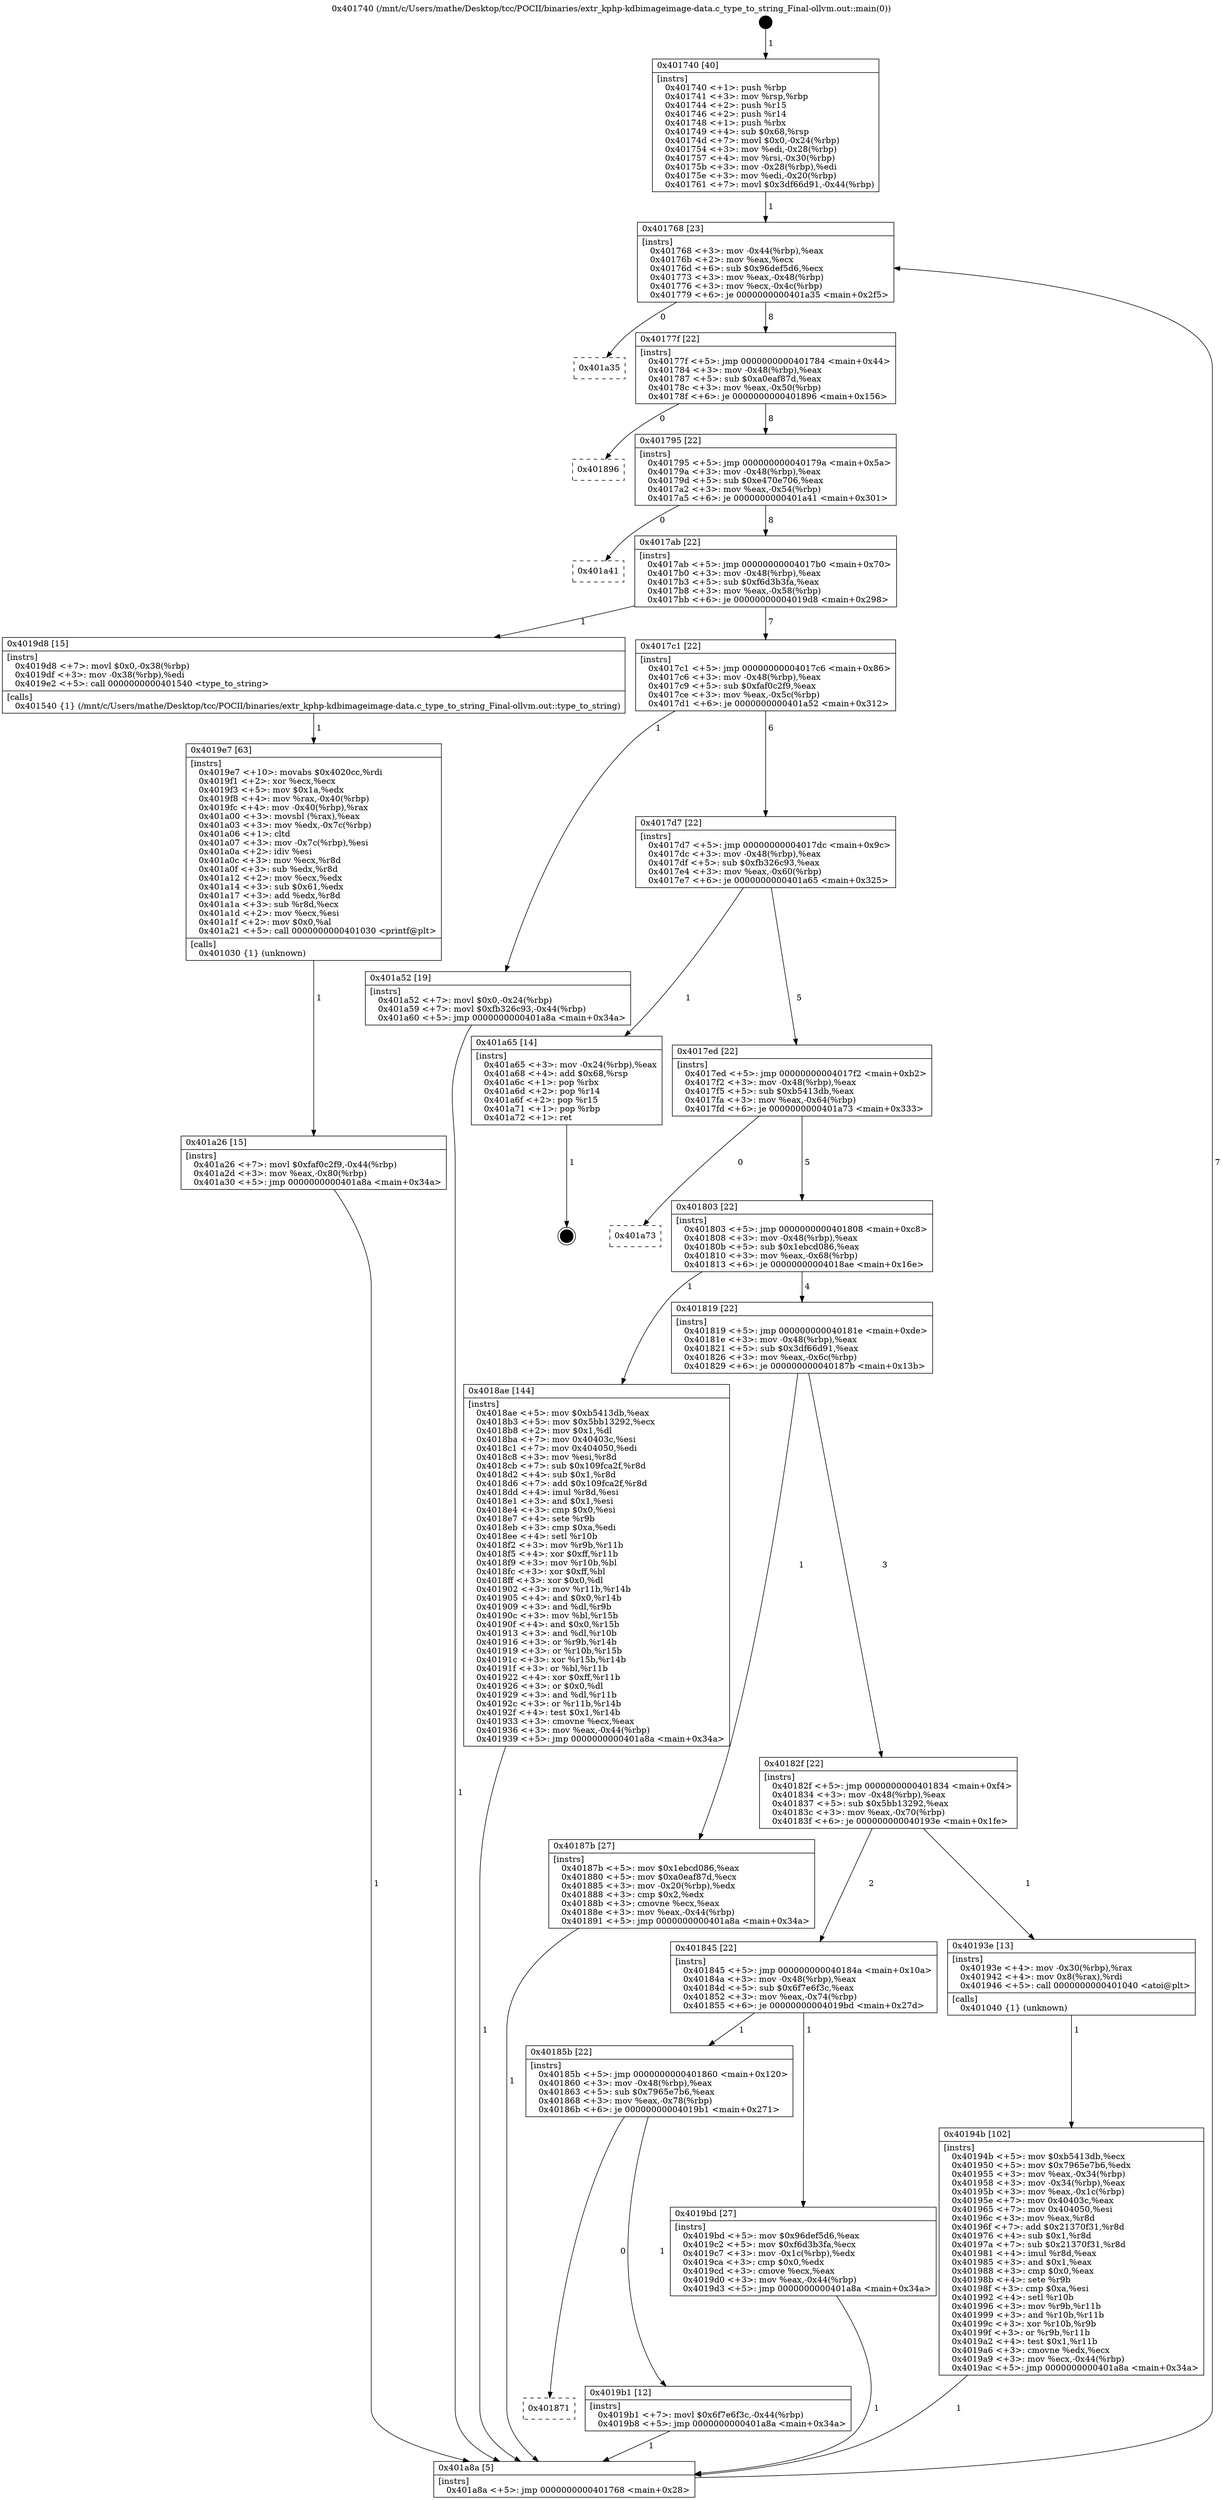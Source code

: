 digraph "0x401740" {
  label = "0x401740 (/mnt/c/Users/mathe/Desktop/tcc/POCII/binaries/extr_kphp-kdbimageimage-data.c_type_to_string_Final-ollvm.out::main(0))"
  labelloc = "t"
  node[shape=record]

  Entry [label="",width=0.3,height=0.3,shape=circle,fillcolor=black,style=filled]
  "0x401768" [label="{
     0x401768 [23]\l
     | [instrs]\l
     &nbsp;&nbsp;0x401768 \<+3\>: mov -0x44(%rbp),%eax\l
     &nbsp;&nbsp;0x40176b \<+2\>: mov %eax,%ecx\l
     &nbsp;&nbsp;0x40176d \<+6\>: sub $0x96def5d6,%ecx\l
     &nbsp;&nbsp;0x401773 \<+3\>: mov %eax,-0x48(%rbp)\l
     &nbsp;&nbsp;0x401776 \<+3\>: mov %ecx,-0x4c(%rbp)\l
     &nbsp;&nbsp;0x401779 \<+6\>: je 0000000000401a35 \<main+0x2f5\>\l
  }"]
  "0x401a35" [label="{
     0x401a35\l
  }", style=dashed]
  "0x40177f" [label="{
     0x40177f [22]\l
     | [instrs]\l
     &nbsp;&nbsp;0x40177f \<+5\>: jmp 0000000000401784 \<main+0x44\>\l
     &nbsp;&nbsp;0x401784 \<+3\>: mov -0x48(%rbp),%eax\l
     &nbsp;&nbsp;0x401787 \<+5\>: sub $0xa0eaf87d,%eax\l
     &nbsp;&nbsp;0x40178c \<+3\>: mov %eax,-0x50(%rbp)\l
     &nbsp;&nbsp;0x40178f \<+6\>: je 0000000000401896 \<main+0x156\>\l
  }"]
  Exit [label="",width=0.3,height=0.3,shape=circle,fillcolor=black,style=filled,peripheries=2]
  "0x401896" [label="{
     0x401896\l
  }", style=dashed]
  "0x401795" [label="{
     0x401795 [22]\l
     | [instrs]\l
     &nbsp;&nbsp;0x401795 \<+5\>: jmp 000000000040179a \<main+0x5a\>\l
     &nbsp;&nbsp;0x40179a \<+3\>: mov -0x48(%rbp),%eax\l
     &nbsp;&nbsp;0x40179d \<+5\>: sub $0xe470e706,%eax\l
     &nbsp;&nbsp;0x4017a2 \<+3\>: mov %eax,-0x54(%rbp)\l
     &nbsp;&nbsp;0x4017a5 \<+6\>: je 0000000000401a41 \<main+0x301\>\l
  }"]
  "0x401a26" [label="{
     0x401a26 [15]\l
     | [instrs]\l
     &nbsp;&nbsp;0x401a26 \<+7\>: movl $0xfaf0c2f9,-0x44(%rbp)\l
     &nbsp;&nbsp;0x401a2d \<+3\>: mov %eax,-0x80(%rbp)\l
     &nbsp;&nbsp;0x401a30 \<+5\>: jmp 0000000000401a8a \<main+0x34a\>\l
  }"]
  "0x401a41" [label="{
     0x401a41\l
  }", style=dashed]
  "0x4017ab" [label="{
     0x4017ab [22]\l
     | [instrs]\l
     &nbsp;&nbsp;0x4017ab \<+5\>: jmp 00000000004017b0 \<main+0x70\>\l
     &nbsp;&nbsp;0x4017b0 \<+3\>: mov -0x48(%rbp),%eax\l
     &nbsp;&nbsp;0x4017b3 \<+5\>: sub $0xf6d3b3fa,%eax\l
     &nbsp;&nbsp;0x4017b8 \<+3\>: mov %eax,-0x58(%rbp)\l
     &nbsp;&nbsp;0x4017bb \<+6\>: je 00000000004019d8 \<main+0x298\>\l
  }"]
  "0x4019e7" [label="{
     0x4019e7 [63]\l
     | [instrs]\l
     &nbsp;&nbsp;0x4019e7 \<+10\>: movabs $0x4020cc,%rdi\l
     &nbsp;&nbsp;0x4019f1 \<+2\>: xor %ecx,%ecx\l
     &nbsp;&nbsp;0x4019f3 \<+5\>: mov $0x1a,%edx\l
     &nbsp;&nbsp;0x4019f8 \<+4\>: mov %rax,-0x40(%rbp)\l
     &nbsp;&nbsp;0x4019fc \<+4\>: mov -0x40(%rbp),%rax\l
     &nbsp;&nbsp;0x401a00 \<+3\>: movsbl (%rax),%eax\l
     &nbsp;&nbsp;0x401a03 \<+3\>: mov %edx,-0x7c(%rbp)\l
     &nbsp;&nbsp;0x401a06 \<+1\>: cltd\l
     &nbsp;&nbsp;0x401a07 \<+3\>: mov -0x7c(%rbp),%esi\l
     &nbsp;&nbsp;0x401a0a \<+2\>: idiv %esi\l
     &nbsp;&nbsp;0x401a0c \<+3\>: mov %ecx,%r8d\l
     &nbsp;&nbsp;0x401a0f \<+3\>: sub %edx,%r8d\l
     &nbsp;&nbsp;0x401a12 \<+2\>: mov %ecx,%edx\l
     &nbsp;&nbsp;0x401a14 \<+3\>: sub $0x61,%edx\l
     &nbsp;&nbsp;0x401a17 \<+3\>: add %edx,%r8d\l
     &nbsp;&nbsp;0x401a1a \<+3\>: sub %r8d,%ecx\l
     &nbsp;&nbsp;0x401a1d \<+2\>: mov %ecx,%esi\l
     &nbsp;&nbsp;0x401a1f \<+2\>: mov $0x0,%al\l
     &nbsp;&nbsp;0x401a21 \<+5\>: call 0000000000401030 \<printf@plt\>\l
     | [calls]\l
     &nbsp;&nbsp;0x401030 \{1\} (unknown)\l
  }"]
  "0x4019d8" [label="{
     0x4019d8 [15]\l
     | [instrs]\l
     &nbsp;&nbsp;0x4019d8 \<+7\>: movl $0x0,-0x38(%rbp)\l
     &nbsp;&nbsp;0x4019df \<+3\>: mov -0x38(%rbp),%edi\l
     &nbsp;&nbsp;0x4019e2 \<+5\>: call 0000000000401540 \<type_to_string\>\l
     | [calls]\l
     &nbsp;&nbsp;0x401540 \{1\} (/mnt/c/Users/mathe/Desktop/tcc/POCII/binaries/extr_kphp-kdbimageimage-data.c_type_to_string_Final-ollvm.out::type_to_string)\l
  }"]
  "0x4017c1" [label="{
     0x4017c1 [22]\l
     | [instrs]\l
     &nbsp;&nbsp;0x4017c1 \<+5\>: jmp 00000000004017c6 \<main+0x86\>\l
     &nbsp;&nbsp;0x4017c6 \<+3\>: mov -0x48(%rbp),%eax\l
     &nbsp;&nbsp;0x4017c9 \<+5\>: sub $0xfaf0c2f9,%eax\l
     &nbsp;&nbsp;0x4017ce \<+3\>: mov %eax,-0x5c(%rbp)\l
     &nbsp;&nbsp;0x4017d1 \<+6\>: je 0000000000401a52 \<main+0x312\>\l
  }"]
  "0x401871" [label="{
     0x401871\l
  }", style=dashed]
  "0x401a52" [label="{
     0x401a52 [19]\l
     | [instrs]\l
     &nbsp;&nbsp;0x401a52 \<+7\>: movl $0x0,-0x24(%rbp)\l
     &nbsp;&nbsp;0x401a59 \<+7\>: movl $0xfb326c93,-0x44(%rbp)\l
     &nbsp;&nbsp;0x401a60 \<+5\>: jmp 0000000000401a8a \<main+0x34a\>\l
  }"]
  "0x4017d7" [label="{
     0x4017d7 [22]\l
     | [instrs]\l
     &nbsp;&nbsp;0x4017d7 \<+5\>: jmp 00000000004017dc \<main+0x9c\>\l
     &nbsp;&nbsp;0x4017dc \<+3\>: mov -0x48(%rbp),%eax\l
     &nbsp;&nbsp;0x4017df \<+5\>: sub $0xfb326c93,%eax\l
     &nbsp;&nbsp;0x4017e4 \<+3\>: mov %eax,-0x60(%rbp)\l
     &nbsp;&nbsp;0x4017e7 \<+6\>: je 0000000000401a65 \<main+0x325\>\l
  }"]
  "0x4019b1" [label="{
     0x4019b1 [12]\l
     | [instrs]\l
     &nbsp;&nbsp;0x4019b1 \<+7\>: movl $0x6f7e6f3c,-0x44(%rbp)\l
     &nbsp;&nbsp;0x4019b8 \<+5\>: jmp 0000000000401a8a \<main+0x34a\>\l
  }"]
  "0x401a65" [label="{
     0x401a65 [14]\l
     | [instrs]\l
     &nbsp;&nbsp;0x401a65 \<+3\>: mov -0x24(%rbp),%eax\l
     &nbsp;&nbsp;0x401a68 \<+4\>: add $0x68,%rsp\l
     &nbsp;&nbsp;0x401a6c \<+1\>: pop %rbx\l
     &nbsp;&nbsp;0x401a6d \<+2\>: pop %r14\l
     &nbsp;&nbsp;0x401a6f \<+2\>: pop %r15\l
     &nbsp;&nbsp;0x401a71 \<+1\>: pop %rbp\l
     &nbsp;&nbsp;0x401a72 \<+1\>: ret\l
  }"]
  "0x4017ed" [label="{
     0x4017ed [22]\l
     | [instrs]\l
     &nbsp;&nbsp;0x4017ed \<+5\>: jmp 00000000004017f2 \<main+0xb2\>\l
     &nbsp;&nbsp;0x4017f2 \<+3\>: mov -0x48(%rbp),%eax\l
     &nbsp;&nbsp;0x4017f5 \<+5\>: sub $0xb5413db,%eax\l
     &nbsp;&nbsp;0x4017fa \<+3\>: mov %eax,-0x64(%rbp)\l
     &nbsp;&nbsp;0x4017fd \<+6\>: je 0000000000401a73 \<main+0x333\>\l
  }"]
  "0x40185b" [label="{
     0x40185b [22]\l
     | [instrs]\l
     &nbsp;&nbsp;0x40185b \<+5\>: jmp 0000000000401860 \<main+0x120\>\l
     &nbsp;&nbsp;0x401860 \<+3\>: mov -0x48(%rbp),%eax\l
     &nbsp;&nbsp;0x401863 \<+5\>: sub $0x7965e7b6,%eax\l
     &nbsp;&nbsp;0x401868 \<+3\>: mov %eax,-0x78(%rbp)\l
     &nbsp;&nbsp;0x40186b \<+6\>: je 00000000004019b1 \<main+0x271\>\l
  }"]
  "0x401a73" [label="{
     0x401a73\l
  }", style=dashed]
  "0x401803" [label="{
     0x401803 [22]\l
     | [instrs]\l
     &nbsp;&nbsp;0x401803 \<+5\>: jmp 0000000000401808 \<main+0xc8\>\l
     &nbsp;&nbsp;0x401808 \<+3\>: mov -0x48(%rbp),%eax\l
     &nbsp;&nbsp;0x40180b \<+5\>: sub $0x1ebcd086,%eax\l
     &nbsp;&nbsp;0x401810 \<+3\>: mov %eax,-0x68(%rbp)\l
     &nbsp;&nbsp;0x401813 \<+6\>: je 00000000004018ae \<main+0x16e\>\l
  }"]
  "0x4019bd" [label="{
     0x4019bd [27]\l
     | [instrs]\l
     &nbsp;&nbsp;0x4019bd \<+5\>: mov $0x96def5d6,%eax\l
     &nbsp;&nbsp;0x4019c2 \<+5\>: mov $0xf6d3b3fa,%ecx\l
     &nbsp;&nbsp;0x4019c7 \<+3\>: mov -0x1c(%rbp),%edx\l
     &nbsp;&nbsp;0x4019ca \<+3\>: cmp $0x0,%edx\l
     &nbsp;&nbsp;0x4019cd \<+3\>: cmove %ecx,%eax\l
     &nbsp;&nbsp;0x4019d0 \<+3\>: mov %eax,-0x44(%rbp)\l
     &nbsp;&nbsp;0x4019d3 \<+5\>: jmp 0000000000401a8a \<main+0x34a\>\l
  }"]
  "0x4018ae" [label="{
     0x4018ae [144]\l
     | [instrs]\l
     &nbsp;&nbsp;0x4018ae \<+5\>: mov $0xb5413db,%eax\l
     &nbsp;&nbsp;0x4018b3 \<+5\>: mov $0x5bb13292,%ecx\l
     &nbsp;&nbsp;0x4018b8 \<+2\>: mov $0x1,%dl\l
     &nbsp;&nbsp;0x4018ba \<+7\>: mov 0x40403c,%esi\l
     &nbsp;&nbsp;0x4018c1 \<+7\>: mov 0x404050,%edi\l
     &nbsp;&nbsp;0x4018c8 \<+3\>: mov %esi,%r8d\l
     &nbsp;&nbsp;0x4018cb \<+7\>: sub $0x109fca2f,%r8d\l
     &nbsp;&nbsp;0x4018d2 \<+4\>: sub $0x1,%r8d\l
     &nbsp;&nbsp;0x4018d6 \<+7\>: add $0x109fca2f,%r8d\l
     &nbsp;&nbsp;0x4018dd \<+4\>: imul %r8d,%esi\l
     &nbsp;&nbsp;0x4018e1 \<+3\>: and $0x1,%esi\l
     &nbsp;&nbsp;0x4018e4 \<+3\>: cmp $0x0,%esi\l
     &nbsp;&nbsp;0x4018e7 \<+4\>: sete %r9b\l
     &nbsp;&nbsp;0x4018eb \<+3\>: cmp $0xa,%edi\l
     &nbsp;&nbsp;0x4018ee \<+4\>: setl %r10b\l
     &nbsp;&nbsp;0x4018f2 \<+3\>: mov %r9b,%r11b\l
     &nbsp;&nbsp;0x4018f5 \<+4\>: xor $0xff,%r11b\l
     &nbsp;&nbsp;0x4018f9 \<+3\>: mov %r10b,%bl\l
     &nbsp;&nbsp;0x4018fc \<+3\>: xor $0xff,%bl\l
     &nbsp;&nbsp;0x4018ff \<+3\>: xor $0x0,%dl\l
     &nbsp;&nbsp;0x401902 \<+3\>: mov %r11b,%r14b\l
     &nbsp;&nbsp;0x401905 \<+4\>: and $0x0,%r14b\l
     &nbsp;&nbsp;0x401909 \<+3\>: and %dl,%r9b\l
     &nbsp;&nbsp;0x40190c \<+3\>: mov %bl,%r15b\l
     &nbsp;&nbsp;0x40190f \<+4\>: and $0x0,%r15b\l
     &nbsp;&nbsp;0x401913 \<+3\>: and %dl,%r10b\l
     &nbsp;&nbsp;0x401916 \<+3\>: or %r9b,%r14b\l
     &nbsp;&nbsp;0x401919 \<+3\>: or %r10b,%r15b\l
     &nbsp;&nbsp;0x40191c \<+3\>: xor %r15b,%r14b\l
     &nbsp;&nbsp;0x40191f \<+3\>: or %bl,%r11b\l
     &nbsp;&nbsp;0x401922 \<+4\>: xor $0xff,%r11b\l
     &nbsp;&nbsp;0x401926 \<+3\>: or $0x0,%dl\l
     &nbsp;&nbsp;0x401929 \<+3\>: and %dl,%r11b\l
     &nbsp;&nbsp;0x40192c \<+3\>: or %r11b,%r14b\l
     &nbsp;&nbsp;0x40192f \<+4\>: test $0x1,%r14b\l
     &nbsp;&nbsp;0x401933 \<+3\>: cmovne %ecx,%eax\l
     &nbsp;&nbsp;0x401936 \<+3\>: mov %eax,-0x44(%rbp)\l
     &nbsp;&nbsp;0x401939 \<+5\>: jmp 0000000000401a8a \<main+0x34a\>\l
  }"]
  "0x401819" [label="{
     0x401819 [22]\l
     | [instrs]\l
     &nbsp;&nbsp;0x401819 \<+5\>: jmp 000000000040181e \<main+0xde\>\l
     &nbsp;&nbsp;0x40181e \<+3\>: mov -0x48(%rbp),%eax\l
     &nbsp;&nbsp;0x401821 \<+5\>: sub $0x3df66d91,%eax\l
     &nbsp;&nbsp;0x401826 \<+3\>: mov %eax,-0x6c(%rbp)\l
     &nbsp;&nbsp;0x401829 \<+6\>: je 000000000040187b \<main+0x13b\>\l
  }"]
  "0x40194b" [label="{
     0x40194b [102]\l
     | [instrs]\l
     &nbsp;&nbsp;0x40194b \<+5\>: mov $0xb5413db,%ecx\l
     &nbsp;&nbsp;0x401950 \<+5\>: mov $0x7965e7b6,%edx\l
     &nbsp;&nbsp;0x401955 \<+3\>: mov %eax,-0x34(%rbp)\l
     &nbsp;&nbsp;0x401958 \<+3\>: mov -0x34(%rbp),%eax\l
     &nbsp;&nbsp;0x40195b \<+3\>: mov %eax,-0x1c(%rbp)\l
     &nbsp;&nbsp;0x40195e \<+7\>: mov 0x40403c,%eax\l
     &nbsp;&nbsp;0x401965 \<+7\>: mov 0x404050,%esi\l
     &nbsp;&nbsp;0x40196c \<+3\>: mov %eax,%r8d\l
     &nbsp;&nbsp;0x40196f \<+7\>: add $0x21370f31,%r8d\l
     &nbsp;&nbsp;0x401976 \<+4\>: sub $0x1,%r8d\l
     &nbsp;&nbsp;0x40197a \<+7\>: sub $0x21370f31,%r8d\l
     &nbsp;&nbsp;0x401981 \<+4\>: imul %r8d,%eax\l
     &nbsp;&nbsp;0x401985 \<+3\>: and $0x1,%eax\l
     &nbsp;&nbsp;0x401988 \<+3\>: cmp $0x0,%eax\l
     &nbsp;&nbsp;0x40198b \<+4\>: sete %r9b\l
     &nbsp;&nbsp;0x40198f \<+3\>: cmp $0xa,%esi\l
     &nbsp;&nbsp;0x401992 \<+4\>: setl %r10b\l
     &nbsp;&nbsp;0x401996 \<+3\>: mov %r9b,%r11b\l
     &nbsp;&nbsp;0x401999 \<+3\>: and %r10b,%r11b\l
     &nbsp;&nbsp;0x40199c \<+3\>: xor %r10b,%r9b\l
     &nbsp;&nbsp;0x40199f \<+3\>: or %r9b,%r11b\l
     &nbsp;&nbsp;0x4019a2 \<+4\>: test $0x1,%r11b\l
     &nbsp;&nbsp;0x4019a6 \<+3\>: cmovne %edx,%ecx\l
     &nbsp;&nbsp;0x4019a9 \<+3\>: mov %ecx,-0x44(%rbp)\l
     &nbsp;&nbsp;0x4019ac \<+5\>: jmp 0000000000401a8a \<main+0x34a\>\l
  }"]
  "0x40187b" [label="{
     0x40187b [27]\l
     | [instrs]\l
     &nbsp;&nbsp;0x40187b \<+5\>: mov $0x1ebcd086,%eax\l
     &nbsp;&nbsp;0x401880 \<+5\>: mov $0xa0eaf87d,%ecx\l
     &nbsp;&nbsp;0x401885 \<+3\>: mov -0x20(%rbp),%edx\l
     &nbsp;&nbsp;0x401888 \<+3\>: cmp $0x2,%edx\l
     &nbsp;&nbsp;0x40188b \<+3\>: cmovne %ecx,%eax\l
     &nbsp;&nbsp;0x40188e \<+3\>: mov %eax,-0x44(%rbp)\l
     &nbsp;&nbsp;0x401891 \<+5\>: jmp 0000000000401a8a \<main+0x34a\>\l
  }"]
  "0x40182f" [label="{
     0x40182f [22]\l
     | [instrs]\l
     &nbsp;&nbsp;0x40182f \<+5\>: jmp 0000000000401834 \<main+0xf4\>\l
     &nbsp;&nbsp;0x401834 \<+3\>: mov -0x48(%rbp),%eax\l
     &nbsp;&nbsp;0x401837 \<+5\>: sub $0x5bb13292,%eax\l
     &nbsp;&nbsp;0x40183c \<+3\>: mov %eax,-0x70(%rbp)\l
     &nbsp;&nbsp;0x40183f \<+6\>: je 000000000040193e \<main+0x1fe\>\l
  }"]
  "0x401a8a" [label="{
     0x401a8a [5]\l
     | [instrs]\l
     &nbsp;&nbsp;0x401a8a \<+5\>: jmp 0000000000401768 \<main+0x28\>\l
  }"]
  "0x401740" [label="{
     0x401740 [40]\l
     | [instrs]\l
     &nbsp;&nbsp;0x401740 \<+1\>: push %rbp\l
     &nbsp;&nbsp;0x401741 \<+3\>: mov %rsp,%rbp\l
     &nbsp;&nbsp;0x401744 \<+2\>: push %r15\l
     &nbsp;&nbsp;0x401746 \<+2\>: push %r14\l
     &nbsp;&nbsp;0x401748 \<+1\>: push %rbx\l
     &nbsp;&nbsp;0x401749 \<+4\>: sub $0x68,%rsp\l
     &nbsp;&nbsp;0x40174d \<+7\>: movl $0x0,-0x24(%rbp)\l
     &nbsp;&nbsp;0x401754 \<+3\>: mov %edi,-0x28(%rbp)\l
     &nbsp;&nbsp;0x401757 \<+4\>: mov %rsi,-0x30(%rbp)\l
     &nbsp;&nbsp;0x40175b \<+3\>: mov -0x28(%rbp),%edi\l
     &nbsp;&nbsp;0x40175e \<+3\>: mov %edi,-0x20(%rbp)\l
     &nbsp;&nbsp;0x401761 \<+7\>: movl $0x3df66d91,-0x44(%rbp)\l
  }"]
  "0x401845" [label="{
     0x401845 [22]\l
     | [instrs]\l
     &nbsp;&nbsp;0x401845 \<+5\>: jmp 000000000040184a \<main+0x10a\>\l
     &nbsp;&nbsp;0x40184a \<+3\>: mov -0x48(%rbp),%eax\l
     &nbsp;&nbsp;0x40184d \<+5\>: sub $0x6f7e6f3c,%eax\l
     &nbsp;&nbsp;0x401852 \<+3\>: mov %eax,-0x74(%rbp)\l
     &nbsp;&nbsp;0x401855 \<+6\>: je 00000000004019bd \<main+0x27d\>\l
  }"]
  "0x40193e" [label="{
     0x40193e [13]\l
     | [instrs]\l
     &nbsp;&nbsp;0x40193e \<+4\>: mov -0x30(%rbp),%rax\l
     &nbsp;&nbsp;0x401942 \<+4\>: mov 0x8(%rax),%rdi\l
     &nbsp;&nbsp;0x401946 \<+5\>: call 0000000000401040 \<atoi@plt\>\l
     | [calls]\l
     &nbsp;&nbsp;0x401040 \{1\} (unknown)\l
  }"]
  Entry -> "0x401740" [label=" 1"]
  "0x401768" -> "0x401a35" [label=" 0"]
  "0x401768" -> "0x40177f" [label=" 8"]
  "0x401a65" -> Exit [label=" 1"]
  "0x40177f" -> "0x401896" [label=" 0"]
  "0x40177f" -> "0x401795" [label=" 8"]
  "0x401a52" -> "0x401a8a" [label=" 1"]
  "0x401795" -> "0x401a41" [label=" 0"]
  "0x401795" -> "0x4017ab" [label=" 8"]
  "0x401a26" -> "0x401a8a" [label=" 1"]
  "0x4017ab" -> "0x4019d8" [label=" 1"]
  "0x4017ab" -> "0x4017c1" [label=" 7"]
  "0x4019e7" -> "0x401a26" [label=" 1"]
  "0x4017c1" -> "0x401a52" [label=" 1"]
  "0x4017c1" -> "0x4017d7" [label=" 6"]
  "0x4019d8" -> "0x4019e7" [label=" 1"]
  "0x4017d7" -> "0x401a65" [label=" 1"]
  "0x4017d7" -> "0x4017ed" [label=" 5"]
  "0x4019bd" -> "0x401a8a" [label=" 1"]
  "0x4017ed" -> "0x401a73" [label=" 0"]
  "0x4017ed" -> "0x401803" [label=" 5"]
  "0x40185b" -> "0x401871" [label=" 0"]
  "0x401803" -> "0x4018ae" [label=" 1"]
  "0x401803" -> "0x401819" [label=" 4"]
  "0x40185b" -> "0x4019b1" [label=" 1"]
  "0x401819" -> "0x40187b" [label=" 1"]
  "0x401819" -> "0x40182f" [label=" 3"]
  "0x40187b" -> "0x401a8a" [label=" 1"]
  "0x401740" -> "0x401768" [label=" 1"]
  "0x401a8a" -> "0x401768" [label=" 7"]
  "0x4018ae" -> "0x401a8a" [label=" 1"]
  "0x401845" -> "0x40185b" [label=" 1"]
  "0x40182f" -> "0x40193e" [label=" 1"]
  "0x40182f" -> "0x401845" [label=" 2"]
  "0x40193e" -> "0x40194b" [label=" 1"]
  "0x40194b" -> "0x401a8a" [label=" 1"]
  "0x4019b1" -> "0x401a8a" [label=" 1"]
  "0x401845" -> "0x4019bd" [label=" 1"]
}
